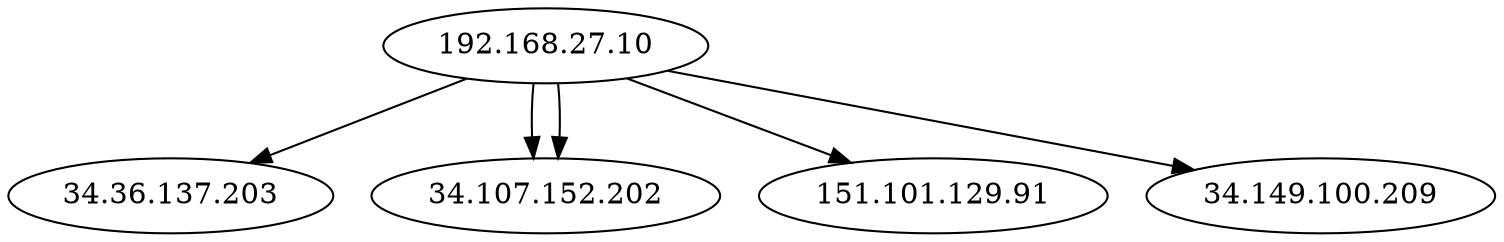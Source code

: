 digraph NWTraffic_update {
  "192.168.27.10" [degree=121, in_degree=0, out_degree=121, activity_score=1.00, total_connections=121];
  "34.36.137.203" [degree=5, in_degree=5, out_degree=0, activity_score=0.41, total_connections=5];
  "192.168.27.10" -> "34.36.137.203" [protocol_UNKNOWN=0.00,protocol_TCP=1.00,protocol_UDP=0.00,protocol_ICMP=0.00,timestamp_sin=0.69,timestamp_cos=-0.72,src_port_type=1.00,dst_port_type=0.00,conn_state_successful=1.00,conn_state_rejected_reset=0.00,conn_state_partial=0.00,conn_state_suspicious=0.00,conn_state_other=0.00,local_orig=1.00,local_resp=0.00,history_length=0.90,orig_bytes=0.55,resp_bytes=0.62,orig_pkts=0.20,resp_pkts=0.19,orig_ip_bytes=0.57,resp_ip_bytes=0.63,service_HTTP=0.00,service_FTP=0.00,service_SSH=0.00,service_DNS=0.00,service_UNKNOWN=1.00  ];
  "192.168.27.10" [degree=121, in_degree=0, out_degree=121, activity_score=1.00, total_connections=121];
  "34.107.152.202" [degree=8, in_degree=8, out_degree=0, activity_score=0.57, total_connections=8];
  "192.168.27.10" -> "34.107.152.202" [protocol_UNKNOWN=0.00,protocol_TCP=1.00,protocol_UDP=0.00,protocol_ICMP=0.00,timestamp_sin=0.69,timestamp_cos=-0.72,src_port_type=1.00,dst_port_type=0.00,conn_state_successful=1.00,conn_state_rejected_reset=0.00,conn_state_partial=0.00,conn_state_suspicious=0.00,conn_state_other=0.00,local_orig=1.00,local_resp=0.00,history_length=0.90,orig_bytes=0.55,resp_bytes=0.60,orig_pkts=0.19,resp_pkts=0.19,orig_ip_bytes=0.57,resp_ip_bytes=0.61,service_HTTP=0.00,service_FTP=0.00,service_SSH=0.00,service_DNS=0.00,service_UNKNOWN=1.00  ];
  "192.168.27.10" [degree=121, in_degree=0, out_degree=121, activity_score=1.00, total_connections=121];
  "34.107.152.202" [degree=8, in_degree=8, out_degree=0, activity_score=0.57, total_connections=8];
  "192.168.27.10" -> "34.107.152.202" [protocol_UNKNOWN=0.00,protocol_TCP=1.00,protocol_UDP=0.00,protocol_ICMP=0.00,timestamp_sin=0.69,timestamp_cos=-0.72,src_port_type=1.00,dst_port_type=0.00,conn_state_successful=1.00,conn_state_rejected_reset=0.00,conn_state_partial=0.00,conn_state_suspicious=0.00,conn_state_other=0.00,local_orig=1.00,local_resp=0.00,history_length=0.90,orig_bytes=0.55,resp_bytes=0.60,orig_pkts=0.20,resp_pkts=0.19,orig_ip_bytes=0.57,resp_ip_bytes=0.61,service_HTTP=0.00,service_FTP=0.00,service_SSH=0.00,service_DNS=0.00,service_UNKNOWN=1.00  ];
  "192.168.27.10" [degree=121, in_degree=0, out_degree=121, activity_score=1.00, total_connections=121];
  "151.101.129.91" [degree=1, in_degree=1, out_degree=0, activity_score=0.10, total_connections=1];
  "192.168.27.10" -> "151.101.129.91" [protocol_UNKNOWN=0.00,protocol_TCP=1.00,protocol_UDP=0.00,protocol_ICMP=0.00,timestamp_sin=0.69,timestamp_cos=-0.72,src_port_type=0.50,dst_port_type=0.00,conn_state_successful=1.00,conn_state_rejected_reset=0.00,conn_state_partial=0.00,conn_state_suspicious=0.00,conn_state_other=0.00,local_orig=1.00,local_resp=0.00,history_length=0.90,orig_bytes=0.44,resp_bytes=0.61,orig_pkts=0.18,resp_pkts=0.19,orig_ip_bytes=0.49,resp_ip_bytes=0.62,service_HTTP=0.00,service_FTP=0.00,service_SSH=0.00,service_DNS=0.00,service_UNKNOWN=1.00  ];
  "192.168.27.10" [degree=121, in_degree=0, out_degree=121, activity_score=1.00, total_connections=121];
  "34.149.100.209" [degree=3, in_degree=3, out_degree=0, activity_score=0.27, total_connections=3];
  "192.168.27.10" -> "34.149.100.209" [protocol_UNKNOWN=0.00,protocol_TCP=1.00,protocol_UDP=0.00,protocol_ICMP=0.00,timestamp_sin=0.69,timestamp_cos=-0.72,src_port_type=1.00,dst_port_type=0.00,conn_state_successful=0.00,conn_state_rejected_reset=1.00,conn_state_partial=0.00,conn_state_suspicious=0.00,conn_state_other=0.00,local_orig=1.00,local_resp=0.00,history_length=0.80,orig_bytes=0.55,resp_bytes=0.60,orig_pkts=0.19,resp_pkts=0.19,orig_ip_bytes=0.57,resp_ip_bytes=0.61,service_HTTP=0.00,service_FTP=0.00,service_SSH=0.00,service_DNS=0.00,service_UNKNOWN=1.00  ];
}
